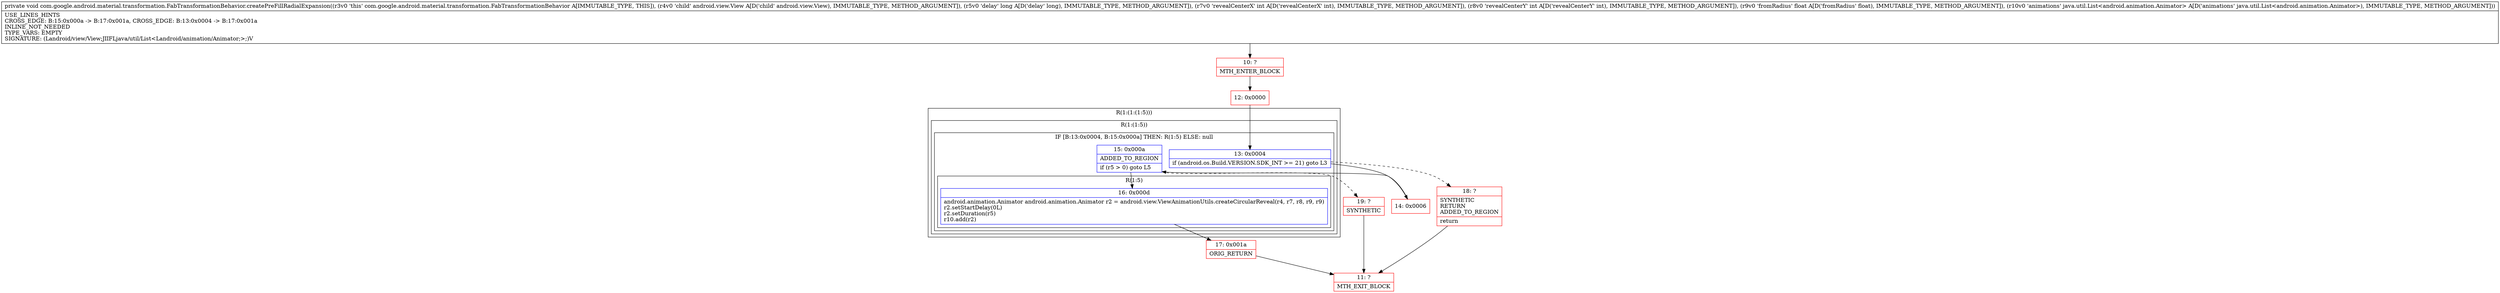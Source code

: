 digraph "CFG forcom.google.android.material.transformation.FabTransformationBehavior.createPreFillRadialExpansion(Landroid\/view\/View;JIIFLjava\/util\/List;)V" {
subgraph cluster_Region_927954920 {
label = "R(1:(1:(1:5)))";
node [shape=record,color=blue];
subgraph cluster_Region_1305894423 {
label = "R(1:(1:5))";
node [shape=record,color=blue];
subgraph cluster_IfRegion_1684099607 {
label = "IF [B:13:0x0004, B:15:0x000a] THEN: R(1:5) ELSE: null";
node [shape=record,color=blue];
Node_13 [shape=record,label="{13\:\ 0x0004|if (android.os.Build.VERSION.SDK_INT \>= 21) goto L3\l}"];
Node_15 [shape=record,label="{15\:\ 0x000a|ADDED_TO_REGION\l|if (r5 \> 0) goto L5\l}"];
subgraph cluster_Region_1149637214 {
label = "R(1:5)";
node [shape=record,color=blue];
Node_16 [shape=record,label="{16\:\ 0x000d|android.animation.Animator android.animation.Animator r2 = android.view.ViewAnimationUtils.createCircularReveal(r4, r7, r8, r9, r9)\lr2.setStartDelay(0L)\lr2.setDuration(r5)\lr10.add(r2)\l}"];
}
}
}
}
Node_10 [shape=record,color=red,label="{10\:\ ?|MTH_ENTER_BLOCK\l}"];
Node_12 [shape=record,color=red,label="{12\:\ 0x0000}"];
Node_14 [shape=record,color=red,label="{14\:\ 0x0006}"];
Node_17 [shape=record,color=red,label="{17\:\ 0x001a|ORIG_RETURN\l}"];
Node_11 [shape=record,color=red,label="{11\:\ ?|MTH_EXIT_BLOCK\l}"];
Node_19 [shape=record,color=red,label="{19\:\ ?|SYNTHETIC\l}"];
Node_18 [shape=record,color=red,label="{18\:\ ?|SYNTHETIC\lRETURN\lADDED_TO_REGION\l|return\l}"];
MethodNode[shape=record,label="{private void com.google.android.material.transformation.FabTransformationBehavior.createPreFillRadialExpansion((r3v0 'this' com.google.android.material.transformation.FabTransformationBehavior A[IMMUTABLE_TYPE, THIS]), (r4v0 'child' android.view.View A[D('child' android.view.View), IMMUTABLE_TYPE, METHOD_ARGUMENT]), (r5v0 'delay' long A[D('delay' long), IMMUTABLE_TYPE, METHOD_ARGUMENT]), (r7v0 'revealCenterX' int A[D('revealCenterX' int), IMMUTABLE_TYPE, METHOD_ARGUMENT]), (r8v0 'revealCenterY' int A[D('revealCenterY' int), IMMUTABLE_TYPE, METHOD_ARGUMENT]), (r9v0 'fromRadius' float A[D('fromRadius' float), IMMUTABLE_TYPE, METHOD_ARGUMENT]), (r10v0 'animations' java.util.List\<android.animation.Animator\> A[D('animations' java.util.List\<android.animation.Animator\>), IMMUTABLE_TYPE, METHOD_ARGUMENT]))  | USE_LINES_HINTS\lCROSS_EDGE: B:15:0x000a \-\> B:17:0x001a, CROSS_EDGE: B:13:0x0004 \-\> B:17:0x001a\lINLINE_NOT_NEEDED\lTYPE_VARS: EMPTY\lSIGNATURE: (Landroid\/view\/View;JIIFLjava\/util\/List\<Landroid\/animation\/Animator;\>;)V\l}"];
MethodNode -> Node_10;Node_13 -> Node_14;
Node_13 -> Node_18[style=dashed];
Node_15 -> Node_16;
Node_15 -> Node_19[style=dashed];
Node_16 -> Node_17;
Node_10 -> Node_12;
Node_12 -> Node_13;
Node_14 -> Node_15;
Node_17 -> Node_11;
Node_19 -> Node_11;
Node_18 -> Node_11;
}

